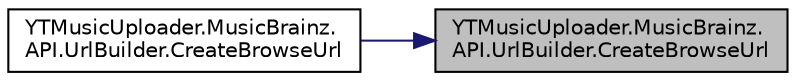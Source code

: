 digraph "YTMusicUploader.MusicBrainz.API.UrlBuilder.CreateBrowseUrl"
{
 // LATEX_PDF_SIZE
  edge [fontname="Helvetica",fontsize="10",labelfontname="Helvetica",labelfontsize="10"];
  node [fontname="Helvetica",fontsize="10",shape=record];
  rankdir="RL";
  Node1 [label="YTMusicUploader.MusicBrainz.\lAPI.UrlBuilder.CreateBrowseUrl",height=0.2,width=0.4,color="black", fillcolor="grey75", style="filled", fontcolor="black",tooltip="Creates a webservice browse template."];
  Node1 -> Node2 [dir="back",color="midnightblue",fontsize="10",style="solid",fontname="Helvetica"];
  Node2 [label="YTMusicUploader.MusicBrainz.\lAPI.UrlBuilder.CreateBrowseUrl",height=0.2,width=0.4,color="black", fillcolor="white", style="filled",URL="$d7/d42/class_y_t_music_uploader_1_1_music_brainz_1_1_a_p_i_1_1_url_builder.html#ab6dd14c1f564cb7b7f4ec796bd5f6982",tooltip="Creates a webservice browse template."];
}
